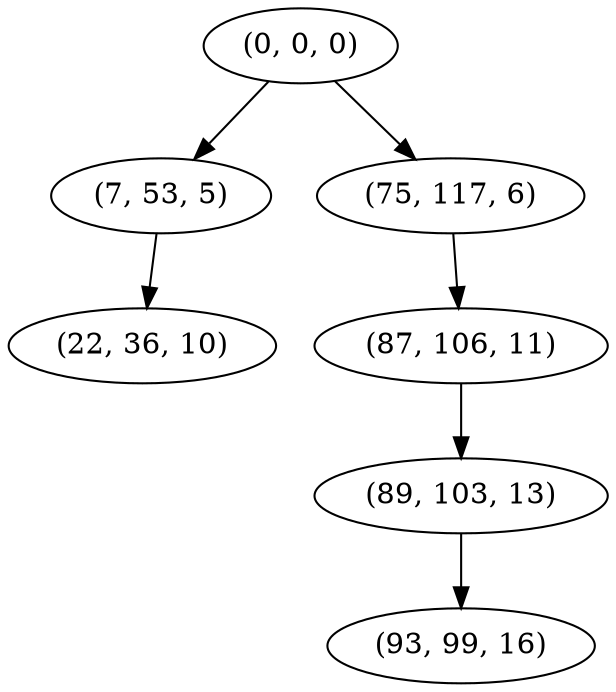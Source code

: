 digraph tree {
    "(0, 0, 0)";
    "(7, 53, 5)";
    "(22, 36, 10)";
    "(75, 117, 6)";
    "(87, 106, 11)";
    "(89, 103, 13)";
    "(93, 99, 16)";
    "(0, 0, 0)" -> "(7, 53, 5)";
    "(0, 0, 0)" -> "(75, 117, 6)";
    "(7, 53, 5)" -> "(22, 36, 10)";
    "(75, 117, 6)" -> "(87, 106, 11)";
    "(87, 106, 11)" -> "(89, 103, 13)";
    "(89, 103, 13)" -> "(93, 99, 16)";
}
